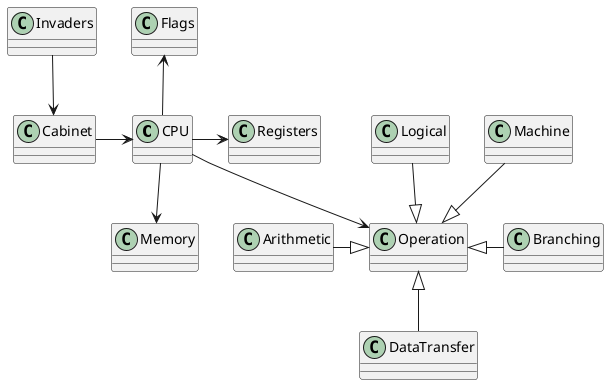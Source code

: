 @startuml
class CPU
class Flags
class Memory
class Logical
class Machine
class Cabinet
class Invaders
class Registers
class Branching
class Operation
class Arithmetic
class DataTransfer

CPU --up> Flags
CPU --down> Memory
CPU -right-> Registers
CPU -down-> Operation

Logical --|> Operation
Machine --|> Operation
Branching -left-|> Operation
Arithmetic -right-|> Operation
DataTransfer -up-|> Operation

Cabinet -> CPU
Invaders --> Cabinet

@enduml
